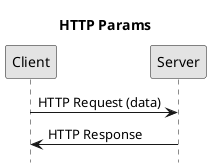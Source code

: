 @startuml
title HTTP Params
hide footbox
skinparam monochrome true

Client -> Server: HTTP Request (data)
Server -> Client: HTTP Response
@enduml
